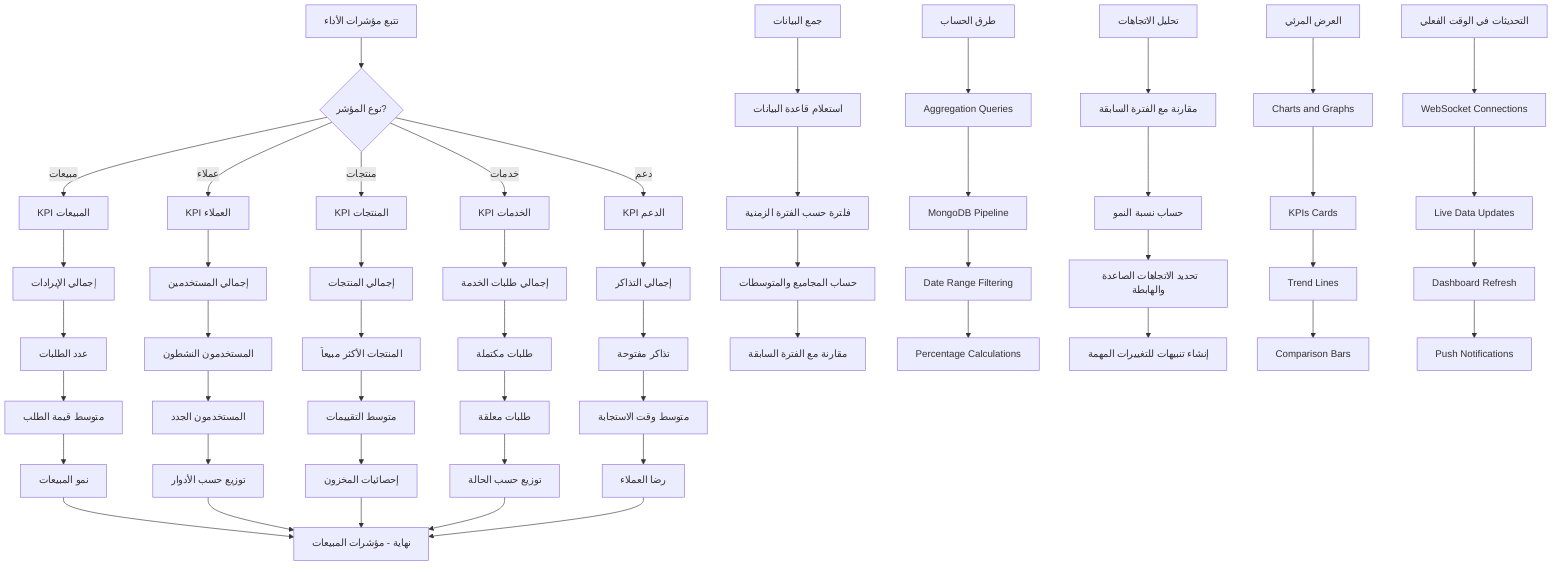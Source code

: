 %% KPI Tracking Flow
%% View at https://mermaid.live
flowchart TD
  A[تتبع مؤشرات الأداء] --> B{نوع المؤشر?}
  B -->|مبيعات| C[KPI المبيعات]
  B -->|عملاء| D[KPI العملاء]
  B -->|منتجات| E[KPI المنتجات]
  B -->|خدمات| F[KPI الخدمات]
  B -->|دعم| G[KPI الدعم]

  %% Sales KPIs
  C --> C1[إجمالي الإيرادات]
  C1 --> C2[عدد الطلبات]
  C2 --> C3[متوسط قيمة الطلب]
  C3 --> C4[نمو المبيعات]

  %% Customer KPIs
  D --> D1[إجمالي المستخدمين]
  D1 --> D2[المستخدمون النشطون]
  D2 --> D3[المستخدمون الجدد]
  D3 --> D4[توزيع حسب الأدوار]

  %% Product KPIs
  E --> E1[إجمالي المنتجات]
  E1 --> E2[المنتجات الأكثر مبيعاً]
  E2 --> E3[متوسط التقييمات]
  E3 --> E4[إحصائيات المخزون]

  %% Service KPIs
  F --> F1[إجمالي طلبات الخدمة]
  F1 --> F2[طلبات مكتملة]
  F2 --> F3[طلبات معلقة]
  F3 --> F4[توزيع حسب الحالة]

  %% Support KPIs
  G --> G1[إجمالي التذاكر]
  G1 --> G2[تذاكر مفتوحة]
  G2 --> G3[متوسط وقت الاستجابة]
  G3 --> G4[رضا العملاء]

  %% Data Collection
  H[جمع البيانات] --> H1[استعلام قاعدة البيانات]
  H1 --> H2[فلترة حسب الفترة الزمنية]
  H2 --> H3[حساب المجاميع والمتوسطات]
  H3 --> H4[مقارنة مع الفترة السابقة]

  %% Calculation Methods
  I[طرق الحساب] --> I1[Aggregation Queries]
  I1 --> I2[MongoDB Pipeline]
  I2 --> I3[Date Range Filtering]
  I3 --> I4[Percentage Calculations]

  %% Trending Analysis
  J[تحليل الاتجاهات] --> J1[مقارنة مع الفترة السابقة]
  J1 --> J2[حساب نسبة النمو]
  J2 --> J3[تحديد الاتجاهات الصاعدة والهابطة]
  J3 --> J4[إنشاء تنبيهات للتغييرات المهمة]

  %% Visualization
  K[العرض المرئي] --> K1[Charts and Graphs]
  K1 --> K2[KPIs Cards]
  K2 --> K3[Trend Lines]
  K3 --> K4[Comparison Bars]

  %% Real-time Updates
  L[التحديثات في الوقت الفعلي] --> L1[WebSocket Connections]
  L1 --> L2[Live Data Updates]
  L2 --> L3[Dashboard Refresh]
  L3 --> L4[Push Notifications]

  %% End points
  C4 --> M[نهاية - مؤشرات المبيعات]
  D4 --> M
  E4 --> M
  F4 --> M
  G4 --> M